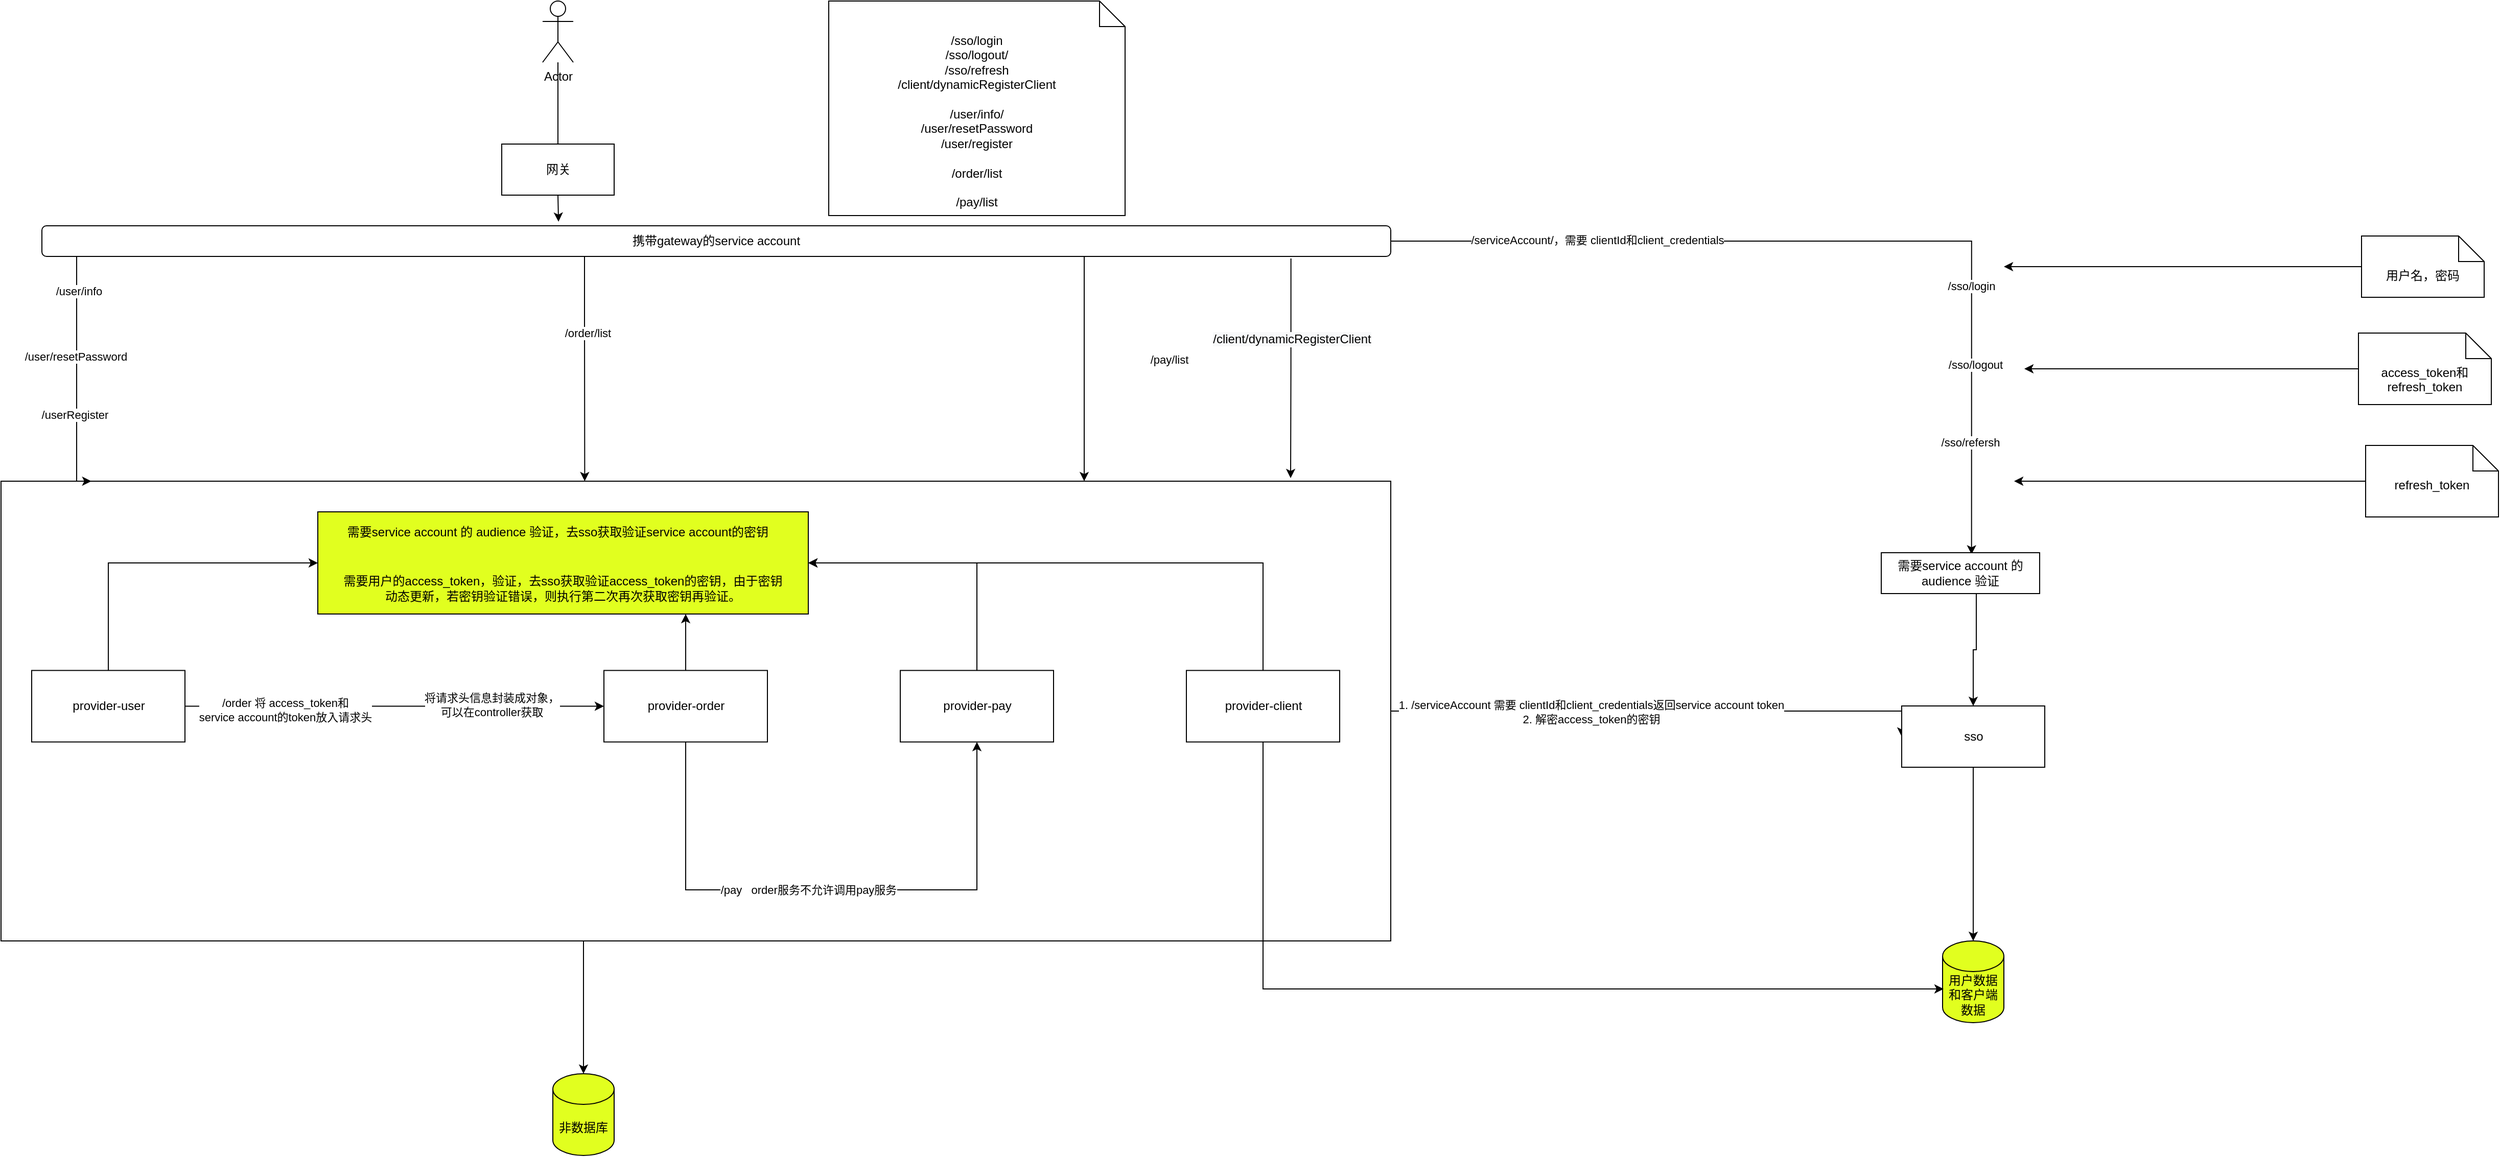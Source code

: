 <mxfile version="14.2.2" type="github">
  <diagram id="_KXm9FjtC93ZwVqki_WM" name="Page-1">
    <mxGraphModel dx="1422" dy="762" grid="1" gridSize="10" guides="1" tooltips="1" connect="1" arrows="1" fold="1" page="1" pageScale="1" pageWidth="827" pageHeight="1169" math="0" shadow="0">
      <root>
        <mxCell id="0" />
        <mxCell id="1" parent="0" />
        <mxCell id="-_fd9rpGxrSI4Euc9Kwn-30" value="" style="rounded=0;whiteSpace=wrap;html=1;" vertex="1" parent="1">
          <mxGeometry y="470" width="1360" height="450" as="geometry" />
        </mxCell>
        <mxCell id="-_fd9rpGxrSI4Euc9Kwn-44" value="" style="rounded=0;whiteSpace=wrap;html=1;fillColor=#E1FF1F;" vertex="1" parent="1">
          <mxGeometry x="310" y="500" width="480" height="100" as="geometry" />
        </mxCell>
        <mxCell id="-_fd9rpGxrSI4Euc9Kwn-35" style="edgeStyle=orthogonalEdgeStyle;rounded=0;orthogonalLoop=1;jettySize=auto;html=1;entryX=0;entryY=0.5;entryDx=0;entryDy=0;" edge="1" parent="1" source="-_fd9rpGxrSI4Euc9Kwn-30" target="-_fd9rpGxrSI4Euc9Kwn-13">
          <mxGeometry relative="1" as="geometry">
            <Array as="points">
              <mxPoint x="1240" y="695" />
              <mxPoint x="1240" y="695" />
            </Array>
          </mxGeometry>
        </mxCell>
        <mxCell id="-_fd9rpGxrSI4Euc9Kwn-36" value="1. /serviceAccount 需要 clientId和client_credentials返回service account token&lt;br&gt;2. 解密access_token的密钥" style="edgeLabel;html=1;align=center;verticalAlign=middle;resizable=0;points=[];" vertex="1" connectable="0" parent="-_fd9rpGxrSI4Euc9Kwn-35">
          <mxGeometry x="-0.256" y="-1" relative="1" as="geometry">
            <mxPoint as="offset" />
          </mxGeometry>
        </mxCell>
        <mxCell id="-_fd9rpGxrSI4Euc9Kwn-4" style="edgeStyle=orthogonalEdgeStyle;rounded=0;orthogonalLoop=1;jettySize=auto;html=1;entryX=0.5;entryY=0;entryDx=0;entryDy=0;" edge="1" parent="1" source="-_fd9rpGxrSI4Euc9Kwn-2">
          <mxGeometry relative="1" as="geometry">
            <mxPoint x="545" y="160.0" as="targetPoint" />
          </mxGeometry>
        </mxCell>
        <mxCell id="-_fd9rpGxrSI4Euc9Kwn-2" value="Actor" style="shape=umlActor;verticalLabelPosition=bottom;verticalAlign=top;html=1;" vertex="1" parent="1">
          <mxGeometry x="530" width="30" height="60" as="geometry" />
        </mxCell>
        <mxCell id="-_fd9rpGxrSI4Euc9Kwn-6" style="edgeStyle=orthogonalEdgeStyle;rounded=0;orthogonalLoop=1;jettySize=auto;html=1;exitX=0.019;exitY=1;exitDx=0;exitDy=0;exitPerimeter=0;entryX=0.065;entryY=0;entryDx=0;entryDy=0;entryPerimeter=0;" edge="1" parent="1" source="-_fd9rpGxrSI4Euc9Kwn-19" target="-_fd9rpGxrSI4Euc9Kwn-30">
          <mxGeometry relative="1" as="geometry">
            <mxPoint x="75" y="500" as="targetPoint" />
            <Array as="points">
              <mxPoint x="74" y="250" />
            </Array>
          </mxGeometry>
        </mxCell>
        <mxCell id="-_fd9rpGxrSI4Euc9Kwn-55" value="/user/info" style="edgeLabel;html=1;align=center;verticalAlign=middle;resizable=0;points=[];" vertex="1" connectable="0" parent="-_fd9rpGxrSI4Euc9Kwn-6">
          <mxGeometry x="-0.65" y="2" relative="1" as="geometry">
            <mxPoint as="offset" />
          </mxGeometry>
        </mxCell>
        <mxCell id="-_fd9rpGxrSI4Euc9Kwn-56" value="/user/resetPassword" style="edgeLabel;html=1;align=center;verticalAlign=middle;resizable=0;points=[];" vertex="1" connectable="0" parent="-_fd9rpGxrSI4Euc9Kwn-6">
          <mxGeometry x="-0.126" y="-1" relative="1" as="geometry">
            <mxPoint as="offset" />
          </mxGeometry>
        </mxCell>
        <mxCell id="-_fd9rpGxrSI4Euc9Kwn-72" value="/userRegister" style="edgeLabel;html=1;align=center;verticalAlign=middle;resizable=0;points=[];" vertex="1" connectable="0" parent="-_fd9rpGxrSI4Euc9Kwn-6">
          <mxGeometry x="0.35" y="-2" relative="1" as="geometry">
            <mxPoint as="offset" />
          </mxGeometry>
        </mxCell>
        <mxCell id="-_fd9rpGxrSI4Euc9Kwn-10" style="edgeStyle=orthogonalEdgeStyle;rounded=0;orthogonalLoop=1;jettySize=auto;html=1;exitX=0.901;exitY=1;exitDx=0;exitDy=0;exitPerimeter=0;" edge="1" parent="1" source="-_fd9rpGxrSI4Euc9Kwn-19">
          <mxGeometry relative="1" as="geometry">
            <mxPoint x="1060" y="470" as="targetPoint" />
            <Array as="points">
              <mxPoint x="1060" y="250" />
            </Array>
          </mxGeometry>
        </mxCell>
        <mxCell id="-_fd9rpGxrSI4Euc9Kwn-58" value="/pay/list" style="edgeLabel;html=1;align=center;verticalAlign=middle;resizable=0;points=[];" vertex="1" connectable="0" parent="-_fd9rpGxrSI4Euc9Kwn-10">
          <mxGeometry x="-0.552" y="1" relative="1" as="geometry">
            <mxPoint y="99.52" as="offset" />
          </mxGeometry>
        </mxCell>
        <mxCell id="-_fd9rpGxrSI4Euc9Kwn-12" style="edgeStyle=orthogonalEdgeStyle;rounded=0;orthogonalLoop=1;jettySize=auto;html=1;exitX=1;exitY=0.5;exitDx=0;exitDy=0;entryX=0.57;entryY=0.042;entryDx=0;entryDy=0;entryPerimeter=0;" edge="1" parent="1" source="-_fd9rpGxrSI4Euc9Kwn-19" target="-_fd9rpGxrSI4Euc9Kwn-23">
          <mxGeometry relative="1" as="geometry">
            <mxPoint x="950" y="400" as="targetPoint" />
          </mxGeometry>
        </mxCell>
        <mxCell id="-_fd9rpGxrSI4Euc9Kwn-14" value="/sso/login" style="edgeLabel;html=1;align=center;verticalAlign=middle;resizable=0;points=[];" vertex="1" connectable="0" parent="-_fd9rpGxrSI4Euc9Kwn-12">
          <mxGeometry x="0.552" y="-1" relative="1" as="geometry">
            <mxPoint y="-67.33" as="offset" />
          </mxGeometry>
        </mxCell>
        <mxCell id="-_fd9rpGxrSI4Euc9Kwn-15" value="/sso/logout" style="edgeLabel;html=1;align=center;verticalAlign=middle;resizable=0;points=[];" vertex="1" connectable="0" parent="-_fd9rpGxrSI4Euc9Kwn-12">
          <mxGeometry x="0.732" y="3" relative="1" as="geometry">
            <mxPoint y="-69" as="offset" />
          </mxGeometry>
        </mxCell>
        <mxCell id="-_fd9rpGxrSI4Euc9Kwn-16" value="/sso/refersh" style="edgeLabel;html=1;align=center;verticalAlign=middle;resizable=0;points=[];" vertex="1" connectable="0" parent="-_fd9rpGxrSI4Euc9Kwn-12">
          <mxGeometry x="0.896" y="-2" relative="1" as="geometry">
            <mxPoint y="-64.83" as="offset" />
          </mxGeometry>
        </mxCell>
        <mxCell id="-_fd9rpGxrSI4Euc9Kwn-20" value="/serviceAccount/，需要 clientId和client_credentials" style="edgeLabel;html=1;align=center;verticalAlign=middle;resizable=0;points=[];" vertex="1" connectable="0" parent="-_fd9rpGxrSI4Euc9Kwn-12">
          <mxGeometry x="-0.538" y="1" relative="1" as="geometry">
            <mxPoint as="offset" />
          </mxGeometry>
        </mxCell>
        <mxCell id="-_fd9rpGxrSI4Euc9Kwn-21" style="edgeStyle=orthogonalEdgeStyle;rounded=0;orthogonalLoop=1;jettySize=auto;html=1;exitX=0.5;exitY=1;exitDx=0;exitDy=0;entryX=0.383;entryY=-0.133;entryDx=0;entryDy=0;entryPerimeter=0;" edge="1" parent="1" source="-_fd9rpGxrSI4Euc9Kwn-3" target="-_fd9rpGxrSI4Euc9Kwn-19">
          <mxGeometry relative="1" as="geometry" />
        </mxCell>
        <mxCell id="-_fd9rpGxrSI4Euc9Kwn-3" value="网关" style="html=1;" vertex="1" parent="1">
          <mxGeometry x="490" y="140" width="110" height="50" as="geometry" />
        </mxCell>
        <mxCell id="-_fd9rpGxrSI4Euc9Kwn-5" value="/sso/login&lt;br&gt;/sso/logout/&lt;br&gt;/sso/refresh&lt;br&gt;/client/dynamicRegisterClient&lt;br&gt;&lt;br&gt;/user/info/&lt;br&gt;/user/resetPassword&lt;br&gt;/user/register&lt;br&gt;&lt;br&gt;/order/list&lt;br&gt;&lt;br&gt;/pay/list" style="shape=note2;boundedLbl=1;whiteSpace=wrap;html=1;size=25;verticalAlign=top;align=center;" vertex="1" parent="1">
          <mxGeometry x="810" width="290" height="210" as="geometry" />
        </mxCell>
        <mxCell id="-_fd9rpGxrSI4Euc9Kwn-46" style="edgeStyle=orthogonalEdgeStyle;rounded=0;orthogonalLoop=1;jettySize=auto;html=1;exitX=0.5;exitY=0;exitDx=0;exitDy=0;entryX=0;entryY=0.5;entryDx=0;entryDy=0;" edge="1" parent="1" source="-_fd9rpGxrSI4Euc9Kwn-7" target="-_fd9rpGxrSI4Euc9Kwn-44">
          <mxGeometry relative="1" as="geometry" />
        </mxCell>
        <mxCell id="-_fd9rpGxrSI4Euc9Kwn-53" style="edgeStyle=orthogonalEdgeStyle;rounded=0;orthogonalLoop=1;jettySize=auto;html=1;entryX=0.5;entryY=0;entryDx=0;entryDy=0;entryPerimeter=0;exitX=0.5;exitY=1;exitDx=0;exitDy=0;" edge="1" parent="1" source="-_fd9rpGxrSI4Euc9Kwn-30" target="-_fd9rpGxrSI4Euc9Kwn-68">
          <mxGeometry relative="1" as="geometry">
            <Array as="points">
              <mxPoint x="570" y="990" />
              <mxPoint x="570" y="990" />
            </Array>
          </mxGeometry>
        </mxCell>
        <mxCell id="-_fd9rpGxrSI4Euc9Kwn-61" style="edgeStyle=orthogonalEdgeStyle;rounded=0;orthogonalLoop=1;jettySize=auto;html=1;entryX=0;entryY=0.5;entryDx=0;entryDy=0;exitX=1;exitY=0.5;exitDx=0;exitDy=0;" edge="1" parent="1" source="-_fd9rpGxrSI4Euc9Kwn-7" target="-_fd9rpGxrSI4Euc9Kwn-9">
          <mxGeometry relative="1" as="geometry">
            <Array as="points">
              <mxPoint x="380" y="690" />
              <mxPoint x="380" y="690" />
            </Array>
          </mxGeometry>
        </mxCell>
        <mxCell id="-_fd9rpGxrSI4Euc9Kwn-62" value="/order 将 access_token和&lt;br&gt;service account的token放入请求头" style="edgeLabel;html=1;align=center;verticalAlign=middle;resizable=0;points=[];" vertex="1" connectable="0" parent="-_fd9rpGxrSI4Euc9Kwn-61">
          <mxGeometry x="-0.21" y="-3" relative="1" as="geometry">
            <mxPoint x="-64.17" as="offset" />
          </mxGeometry>
        </mxCell>
        <mxCell id="-_fd9rpGxrSI4Euc9Kwn-63" value="将请求头信息封装成对象，&lt;br&gt;可以在controller获取" style="edgeLabel;html=1;align=center;verticalAlign=middle;resizable=0;points=[];" vertex="1" connectable="0" parent="-_fd9rpGxrSI4Euc9Kwn-61">
          <mxGeometry x="0.767" y="2" relative="1" as="geometry">
            <mxPoint x="-62" as="offset" />
          </mxGeometry>
        </mxCell>
        <mxCell id="-_fd9rpGxrSI4Euc9Kwn-7" value="provider-user" style="html=1;" vertex="1" parent="1">
          <mxGeometry x="30" y="655.25" width="150" height="70" as="geometry" />
        </mxCell>
        <mxCell id="-_fd9rpGxrSI4Euc9Kwn-39" style="edgeStyle=orthogonalEdgeStyle;rounded=0;orthogonalLoop=1;jettySize=auto;html=1;exitX=0.5;exitY=1;exitDx=0;exitDy=0;" edge="1" parent="1" source="-_fd9rpGxrSI4Euc9Kwn-9" target="-_fd9rpGxrSI4Euc9Kwn-11">
          <mxGeometry relative="1" as="geometry">
            <Array as="points">
              <mxPoint x="670" y="870" />
              <mxPoint x="955" y="870" />
            </Array>
          </mxGeometry>
        </mxCell>
        <mxCell id="-_fd9rpGxrSI4Euc9Kwn-40" value="/pay&amp;nbsp; &amp;nbsp;order服务不允许调用pay服务" style="edgeLabel;html=1;align=center;verticalAlign=middle;resizable=0;points=[];" vertex="1" connectable="0" parent="-_fd9rpGxrSI4Euc9Kwn-39">
          <mxGeometry x="0.107" y="-4" relative="1" as="geometry">
            <mxPoint x="-53.58" y="-4" as="offset" />
          </mxGeometry>
        </mxCell>
        <mxCell id="-_fd9rpGxrSI4Euc9Kwn-47" style="edgeStyle=orthogonalEdgeStyle;rounded=0;orthogonalLoop=1;jettySize=auto;html=1;exitX=0.5;exitY=0;exitDx=0;exitDy=0;entryX=0.75;entryY=1;entryDx=0;entryDy=0;" edge="1" parent="1" source="-_fd9rpGxrSI4Euc9Kwn-9" target="-_fd9rpGxrSI4Euc9Kwn-44">
          <mxGeometry relative="1" as="geometry" />
        </mxCell>
        <mxCell id="-_fd9rpGxrSI4Euc9Kwn-9" value="provider-order" style="html=1;" vertex="1" parent="1">
          <mxGeometry x="590" y="655.25" width="160" height="70" as="geometry" />
        </mxCell>
        <mxCell id="-_fd9rpGxrSI4Euc9Kwn-48" style="edgeStyle=orthogonalEdgeStyle;rounded=0;orthogonalLoop=1;jettySize=auto;html=1;exitX=0.5;exitY=0;exitDx=0;exitDy=0;entryX=1;entryY=0.5;entryDx=0;entryDy=0;" edge="1" parent="1" source="-_fd9rpGxrSI4Euc9Kwn-11" target="-_fd9rpGxrSI4Euc9Kwn-44">
          <mxGeometry relative="1" as="geometry" />
        </mxCell>
        <mxCell id="-_fd9rpGxrSI4Euc9Kwn-11" value="provider-pay" style="html=1;" vertex="1" parent="1">
          <mxGeometry x="880" y="655.25" width="150" height="70" as="geometry" />
        </mxCell>
        <mxCell id="-_fd9rpGxrSI4Euc9Kwn-49" style="edgeStyle=orthogonalEdgeStyle;rounded=0;orthogonalLoop=1;jettySize=auto;html=1;entryX=0.5;entryY=0;entryDx=0;entryDy=0;entryPerimeter=0;" edge="1" parent="1" source="-_fd9rpGxrSI4Euc9Kwn-13" target="-_fd9rpGxrSI4Euc9Kwn-50">
          <mxGeometry relative="1" as="geometry">
            <mxPoint x="1935" y="920" as="targetPoint" />
          </mxGeometry>
        </mxCell>
        <mxCell id="-_fd9rpGxrSI4Euc9Kwn-13" value="sso" style="html=1;" vertex="1" parent="1">
          <mxGeometry x="1860" y="690" width="140" height="60" as="geometry" />
        </mxCell>
        <mxCell id="-_fd9rpGxrSI4Euc9Kwn-33" style="edgeStyle=orthogonalEdgeStyle;rounded=0;orthogonalLoop=1;jettySize=auto;html=1;entryX=0.42;entryY=0;entryDx=0;entryDy=0;entryPerimeter=0;" edge="1" parent="1" source="-_fd9rpGxrSI4Euc9Kwn-19" target="-_fd9rpGxrSI4Euc9Kwn-30">
          <mxGeometry relative="1" as="geometry">
            <Array as="points">
              <mxPoint x="571" y="310" />
              <mxPoint x="571" y="310" />
            </Array>
          </mxGeometry>
        </mxCell>
        <mxCell id="-_fd9rpGxrSI4Euc9Kwn-57" value="/order/list" style="edgeLabel;html=1;align=center;verticalAlign=middle;resizable=0;points=[];" vertex="1" connectable="0" parent="-_fd9rpGxrSI4Euc9Kwn-33">
          <mxGeometry x="-0.324" y="3" relative="1" as="geometry">
            <mxPoint as="offset" />
          </mxGeometry>
        </mxCell>
        <mxCell id="-_fd9rpGxrSI4Euc9Kwn-74" style="edgeStyle=orthogonalEdgeStyle;rounded=0;orthogonalLoop=1;jettySize=auto;html=1;exitX=0.926;exitY=1.067;exitDx=0;exitDy=0;exitPerimeter=0;" edge="1" parent="1" source="-_fd9rpGxrSI4Euc9Kwn-19">
          <mxGeometry relative="1" as="geometry">
            <mxPoint x="1262" y="467" as="targetPoint" />
          </mxGeometry>
        </mxCell>
        <mxCell id="-_fd9rpGxrSI4Euc9Kwn-75" value="&lt;span style=&quot;font-size: 12px ; background-color: rgb(248 , 249 , 250)&quot;&gt;/client/dynamicRegisterClient&lt;/span&gt;" style="edgeLabel;html=1;align=center;verticalAlign=middle;resizable=0;points=[];" vertex="1" connectable="0" parent="-_fd9rpGxrSI4Euc9Kwn-74">
          <mxGeometry x="-0.268" relative="1" as="geometry">
            <mxPoint as="offset" />
          </mxGeometry>
        </mxCell>
        <mxCell id="-_fd9rpGxrSI4Euc9Kwn-19" value="携带gateway的service account" style="rounded=1;whiteSpace=wrap;html=1;" vertex="1" parent="1">
          <mxGeometry x="40" y="220" width="1320" height="30" as="geometry" />
        </mxCell>
        <mxCell id="-_fd9rpGxrSI4Euc9Kwn-24" style="edgeStyle=orthogonalEdgeStyle;rounded=0;orthogonalLoop=1;jettySize=auto;html=1;entryX=0.5;entryY=0;entryDx=0;entryDy=0;exitX=0.6;exitY=0.975;exitDx=0;exitDy=0;exitPerimeter=0;" edge="1" parent="1" source="-_fd9rpGxrSI4Euc9Kwn-23" target="-_fd9rpGxrSI4Euc9Kwn-13">
          <mxGeometry relative="1" as="geometry">
            <mxPoint x="1940" y="632.25" as="sourcePoint" />
          </mxGeometry>
        </mxCell>
        <mxCell id="-_fd9rpGxrSI4Euc9Kwn-23" value="需要service account 的 audience 验证" style="rounded=0;whiteSpace=wrap;html=1;" vertex="1" parent="1">
          <mxGeometry x="1840" y="540" width="155" height="40" as="geometry" />
        </mxCell>
        <mxCell id="-_fd9rpGxrSI4Euc9Kwn-26" style="edgeStyle=orthogonalEdgeStyle;rounded=0;orthogonalLoop=1;jettySize=auto;html=1;" edge="1" parent="1" source="-_fd9rpGxrSI4Euc9Kwn-25">
          <mxGeometry relative="1" as="geometry">
            <mxPoint x="1960" y="260" as="targetPoint" />
            <Array as="points">
              <mxPoint x="2360" y="260" />
            </Array>
          </mxGeometry>
        </mxCell>
        <mxCell id="-_fd9rpGxrSI4Euc9Kwn-25" value="用户名，密码" style="shape=note2;boundedLbl=1;whiteSpace=wrap;html=1;size=25;verticalAlign=top;align=center;" vertex="1" parent="1">
          <mxGeometry x="2310" y="230" width="120" height="60" as="geometry" />
        </mxCell>
        <mxCell id="-_fd9rpGxrSI4Euc9Kwn-65" style="edgeStyle=orthogonalEdgeStyle;rounded=0;orthogonalLoop=1;jettySize=auto;html=1;" edge="1" parent="1" source="-_fd9rpGxrSI4Euc9Kwn-27">
          <mxGeometry relative="1" as="geometry">
            <mxPoint x="1980" y="360" as="targetPoint" />
          </mxGeometry>
        </mxCell>
        <mxCell id="-_fd9rpGxrSI4Euc9Kwn-27" value="access_token和refresh_token" style="shape=note2;boundedLbl=1;whiteSpace=wrap;html=1;size=25;verticalAlign=top;align=center;" vertex="1" parent="1">
          <mxGeometry x="2307" y="325" width="130" height="70" as="geometry" />
        </mxCell>
        <mxCell id="-_fd9rpGxrSI4Euc9Kwn-32" value="需要service account 的 audience 验证，去sso获取验证service account的密钥" style="text;html=1;strokeColor=none;fillColor=none;align=center;verticalAlign=middle;whiteSpace=wrap;rounded=0;" vertex="1" parent="1">
          <mxGeometry x="230" y="500" width="630" height="40" as="geometry" />
        </mxCell>
        <mxCell id="-_fd9rpGxrSI4Euc9Kwn-34" value="需要用户的access_token，验证，去sso获取验证access_token的密钥，由于密钥动态更新，若密钥验证错误，则执行第二次再次获取密钥再验证。" style="text;html=1;strokeColor=none;fillColor=none;align=center;verticalAlign=middle;whiteSpace=wrap;rounded=0;" vertex="1" parent="1">
          <mxGeometry x="330" y="560" width="440" height="30" as="geometry" />
        </mxCell>
        <mxCell id="-_fd9rpGxrSI4Euc9Kwn-50" value="用户数据和客户端数据" style="shape=cylinder3;whiteSpace=wrap;html=1;boundedLbl=1;backgroundOutline=1;size=15;fillColor=#E1FF1F;" vertex="1" parent="1">
          <mxGeometry x="1900" y="920" width="60" height="80" as="geometry" />
        </mxCell>
        <mxCell id="-_fd9rpGxrSI4Euc9Kwn-67" style="edgeStyle=orthogonalEdgeStyle;rounded=0;orthogonalLoop=1;jettySize=auto;html=1;" edge="1" parent="1" source="-_fd9rpGxrSI4Euc9Kwn-66">
          <mxGeometry relative="1" as="geometry">
            <mxPoint x="1970" y="470" as="targetPoint" />
          </mxGeometry>
        </mxCell>
        <mxCell id="-_fd9rpGxrSI4Euc9Kwn-66" value="refresh_token" style="shape=note2;boundedLbl=1;whiteSpace=wrap;html=1;size=25;verticalAlign=top;align=center;" vertex="1" parent="1">
          <mxGeometry x="2314" y="435" width="130" height="70" as="geometry" />
        </mxCell>
        <mxCell id="-_fd9rpGxrSI4Euc9Kwn-68" value="非数据库" style="shape=cylinder3;whiteSpace=wrap;html=1;boundedLbl=1;backgroundOutline=1;size=15;fillColor=#E1FF1F;" vertex="1" parent="1">
          <mxGeometry x="540" y="1050" width="60" height="80" as="geometry" />
        </mxCell>
        <mxCell id="-_fd9rpGxrSI4Euc9Kwn-77" style="edgeStyle=orthogonalEdgeStyle;rounded=0;orthogonalLoop=1;jettySize=auto;html=1;entryX=1;entryY=0.5;entryDx=0;entryDy=0;" edge="1" parent="1" source="-_fd9rpGxrSI4Euc9Kwn-76" target="-_fd9rpGxrSI4Euc9Kwn-44">
          <mxGeometry relative="1" as="geometry">
            <Array as="points">
              <mxPoint x="1235" y="550" />
            </Array>
          </mxGeometry>
        </mxCell>
        <mxCell id="-_fd9rpGxrSI4Euc9Kwn-78" style="edgeStyle=orthogonalEdgeStyle;rounded=0;orthogonalLoop=1;jettySize=auto;html=1;entryX=0.017;entryY=0.588;entryDx=0;entryDy=0;entryPerimeter=0;" edge="1" parent="1" source="-_fd9rpGxrSI4Euc9Kwn-76" target="-_fd9rpGxrSI4Euc9Kwn-50">
          <mxGeometry relative="1" as="geometry">
            <Array as="points">
              <mxPoint x="1235" y="967" />
            </Array>
          </mxGeometry>
        </mxCell>
        <mxCell id="-_fd9rpGxrSI4Euc9Kwn-76" value="provider-client" style="html=1;" vertex="1" parent="1">
          <mxGeometry x="1160" y="655.25" width="150" height="70" as="geometry" />
        </mxCell>
      </root>
    </mxGraphModel>
  </diagram>
</mxfile>
